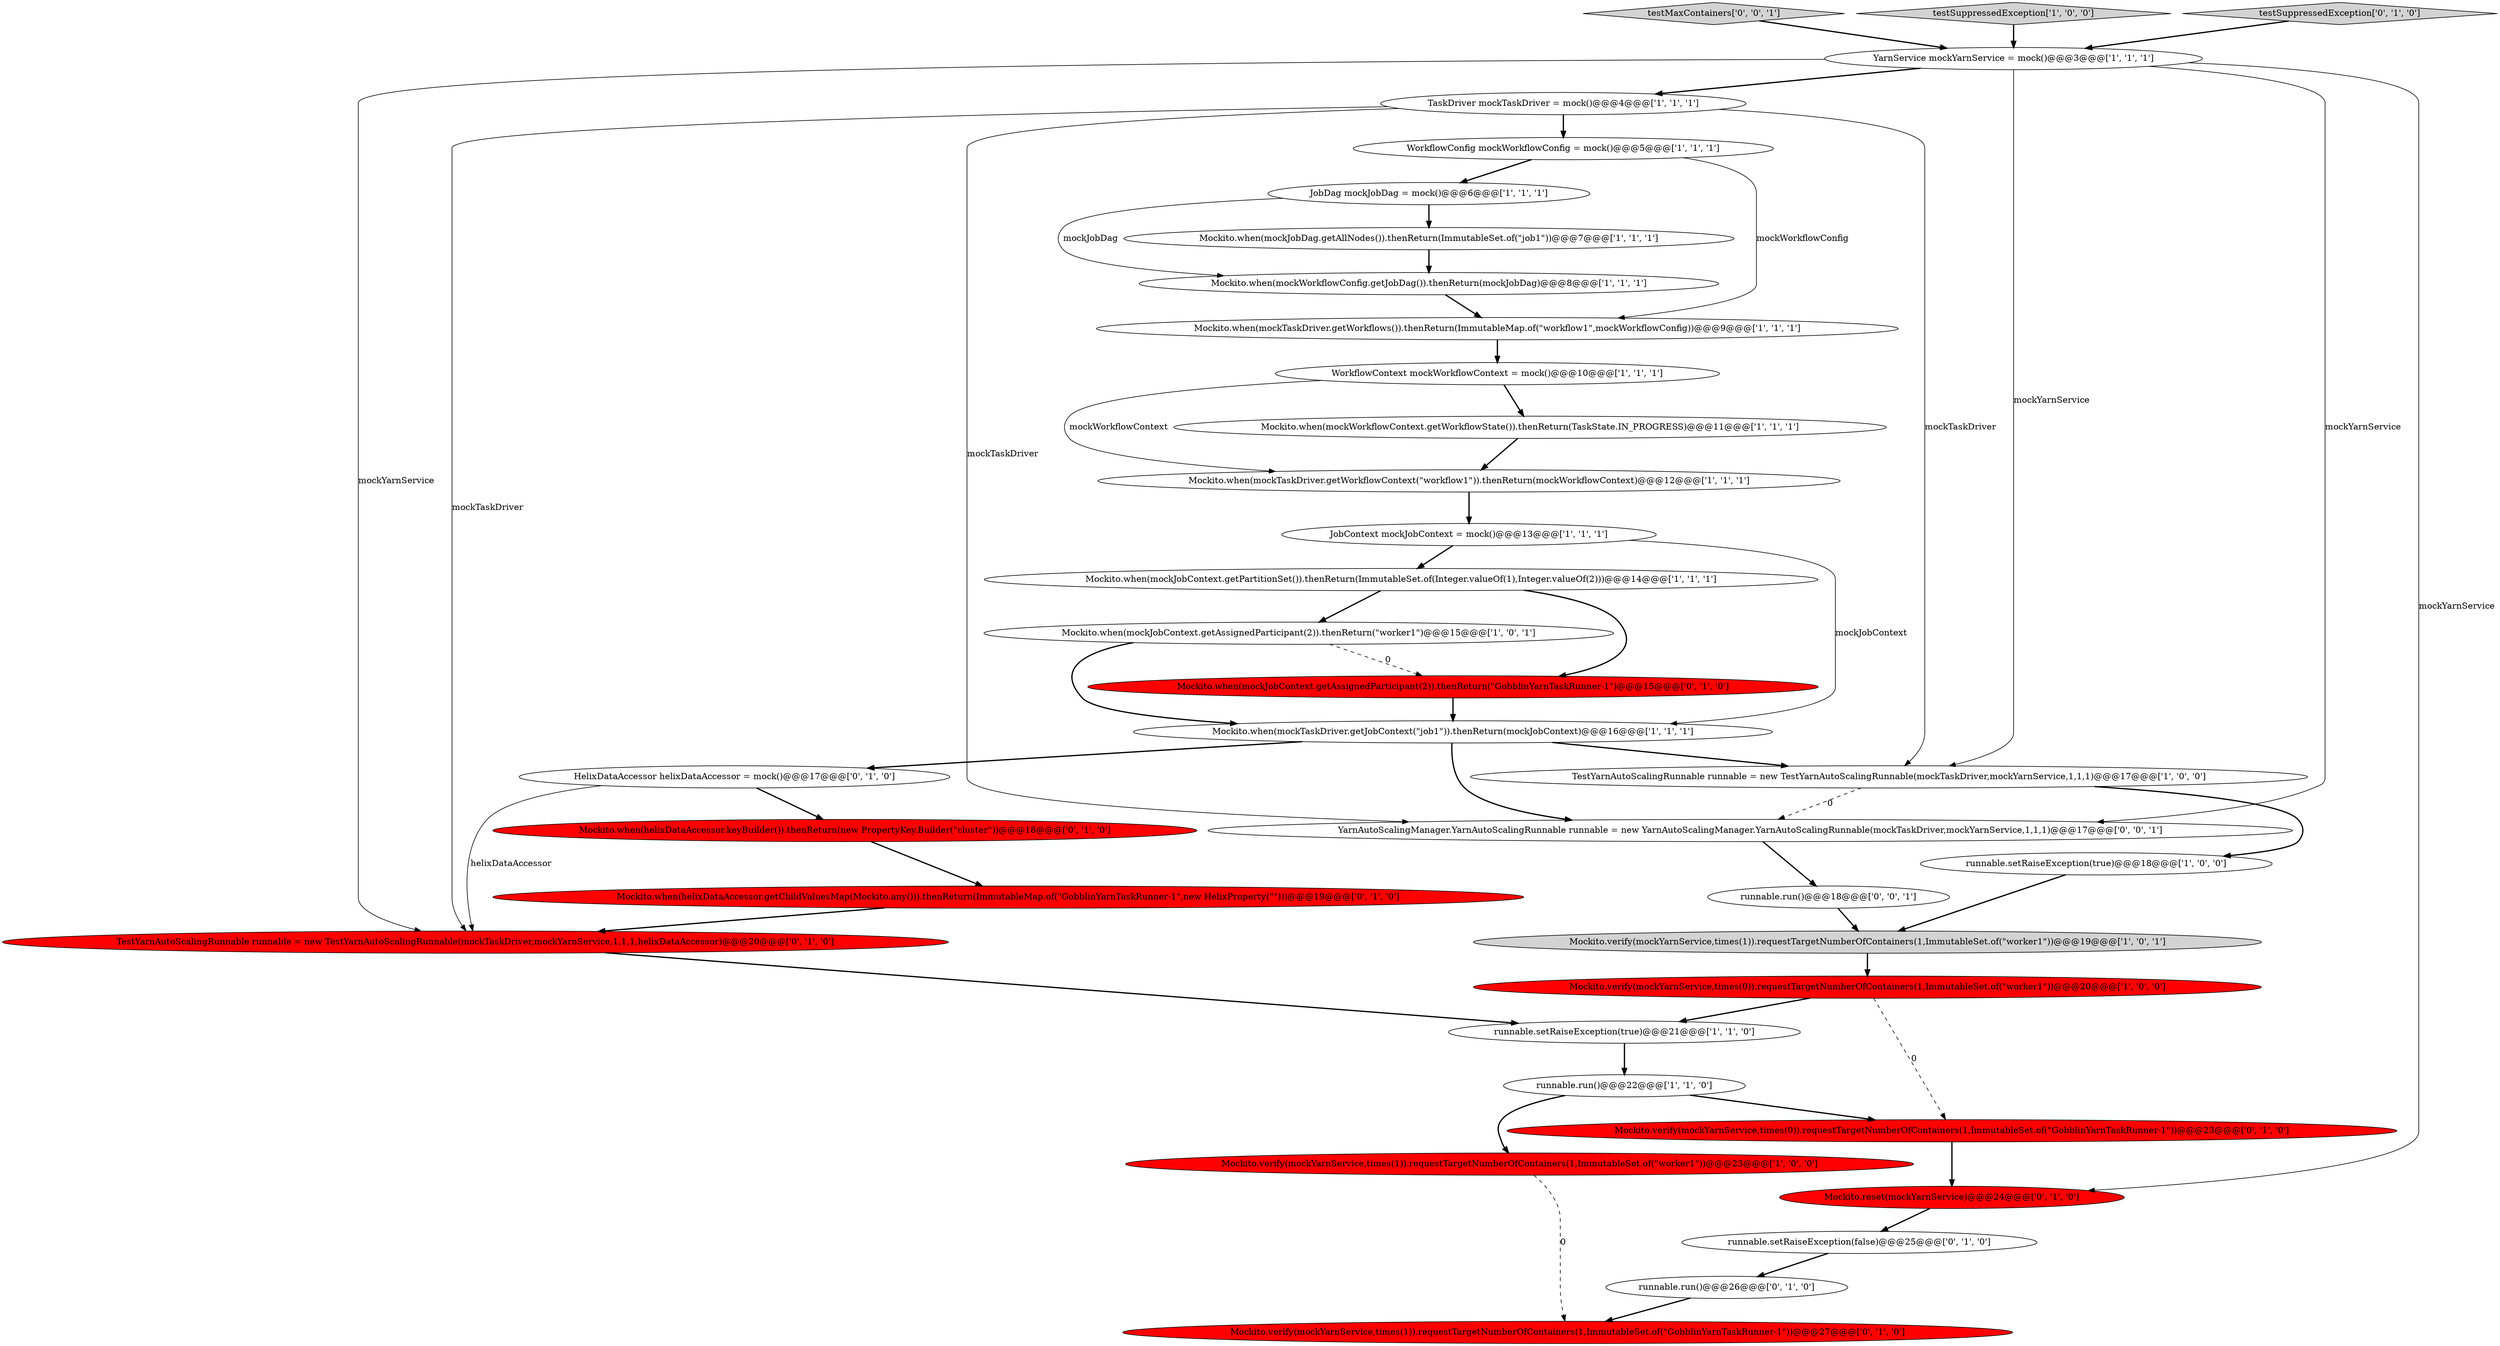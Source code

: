 digraph {
17 [style = filled, label = "WorkflowContext mockWorkflowContext = mock()@@@10@@@['1', '1', '1']", fillcolor = white, shape = ellipse image = "AAA0AAABBB1BBB"];
35 [style = filled, label = "testMaxContainers['0', '0', '1']", fillcolor = lightgray, shape = diamond image = "AAA0AAABBB3BBB"];
1 [style = filled, label = "JobContext mockJobContext = mock()@@@13@@@['1', '1', '1']", fillcolor = white, shape = ellipse image = "AAA0AAABBB1BBB"];
4 [style = filled, label = "YarnService mockYarnService = mock()@@@3@@@['1', '1', '1']", fillcolor = white, shape = ellipse image = "AAA0AAABBB1BBB"];
19 [style = filled, label = "TaskDriver mockTaskDriver = mock()@@@4@@@['1', '1', '1']", fillcolor = white, shape = ellipse image = "AAA0AAABBB1BBB"];
3 [style = filled, label = "Mockito.when(mockTaskDriver.getWorkflowContext(\"workflow1\")).thenReturn(mockWorkflowContext)@@@12@@@['1', '1', '1']", fillcolor = white, shape = ellipse image = "AAA0AAABBB1BBB"];
12 [style = filled, label = "testSuppressedException['1', '0', '0']", fillcolor = lightgray, shape = diamond image = "AAA0AAABBB1BBB"];
31 [style = filled, label = "runnable.setRaiseException(false)@@@25@@@['0', '1', '0']", fillcolor = white, shape = ellipse image = "AAA0AAABBB2BBB"];
21 [style = filled, label = "TestYarnAutoScalingRunnable runnable = new TestYarnAutoScalingRunnable(mockTaskDriver,mockYarnService,1,1,1)@@@17@@@['1', '0', '0']", fillcolor = white, shape = ellipse image = "AAA0AAABBB1BBB"];
28 [style = filled, label = "HelixDataAccessor helixDataAccessor = mock()@@@17@@@['0', '1', '0']", fillcolor = white, shape = ellipse image = "AAA0AAABBB2BBB"];
0 [style = filled, label = "Mockito.when(mockJobContext.getAssignedParticipant(2)).thenReturn(\"worker1\")@@@15@@@['1', '0', '1']", fillcolor = white, shape = ellipse image = "AAA0AAABBB1BBB"];
30 [style = filled, label = "Mockito.when(helixDataAccessor.getChildValuesMap(Mockito.any())).thenReturn(ImmutableMap.of(\"GobblinYarnTaskRunner-1\",new HelixProperty(\"\")))@@@19@@@['0', '1', '0']", fillcolor = red, shape = ellipse image = "AAA1AAABBB2BBB"];
9 [style = filled, label = "JobDag mockJobDag = mock()@@@6@@@['1', '1', '1']", fillcolor = white, shape = ellipse image = "AAA0AAABBB1BBB"];
15 [style = filled, label = "Mockito.when(mockTaskDriver.getJobContext(\"job1\")).thenReturn(mockJobContext)@@@16@@@['1', '1', '1']", fillcolor = white, shape = ellipse image = "AAA0AAABBB1BBB"];
24 [style = filled, label = "runnable.run()@@@26@@@['0', '1', '0']", fillcolor = white, shape = ellipse image = "AAA0AAABBB2BBB"];
32 [style = filled, label = "Mockito.when(mockJobContext.getAssignedParticipant(2)).thenReturn(\"GobblinYarnTaskRunner-1\")@@@15@@@['0', '1', '0']", fillcolor = red, shape = ellipse image = "AAA1AAABBB2BBB"];
33 [style = filled, label = "runnable.run()@@@18@@@['0', '0', '1']", fillcolor = white, shape = ellipse image = "AAA0AAABBB3BBB"];
23 [style = filled, label = "testSuppressedException['0', '1', '0']", fillcolor = lightgray, shape = diamond image = "AAA0AAABBB2BBB"];
27 [style = filled, label = "Mockito.when(helixDataAccessor.keyBuilder()).thenReturn(new PropertyKey.Builder(\"cluster\"))@@@18@@@['0', '1', '0']", fillcolor = red, shape = ellipse image = "AAA1AAABBB2BBB"];
20 [style = filled, label = "runnable.setRaiseException(true)@@@18@@@['1', '0', '0']", fillcolor = white, shape = ellipse image = "AAA0AAABBB1BBB"];
14 [style = filled, label = "Mockito.when(mockWorkflowConfig.getJobDag()).thenReturn(mockJobDag)@@@8@@@['1', '1', '1']", fillcolor = white, shape = ellipse image = "AAA0AAABBB1BBB"];
34 [style = filled, label = "YarnAutoScalingManager.YarnAutoScalingRunnable runnable = new YarnAutoScalingManager.YarnAutoScalingRunnable(mockTaskDriver,mockYarnService,1,1,1)@@@17@@@['0', '0', '1']", fillcolor = white, shape = ellipse image = "AAA0AAABBB3BBB"];
5 [style = filled, label = "Mockito.when(mockWorkflowContext.getWorkflowState()).thenReturn(TaskState.IN_PROGRESS)@@@11@@@['1', '1', '1']", fillcolor = white, shape = ellipse image = "AAA0AAABBB1BBB"];
16 [style = filled, label = "Mockito.when(mockJobDag.getAllNodes()).thenReturn(ImmutableSet.of(\"job1\"))@@@7@@@['1', '1', '1']", fillcolor = white, shape = ellipse image = "AAA0AAABBB1BBB"];
8 [style = filled, label = "runnable.run()@@@22@@@['1', '1', '0']", fillcolor = white, shape = ellipse image = "AAA0AAABBB1BBB"];
11 [style = filled, label = "Mockito.verify(mockYarnService,times(1)).requestTargetNumberOfContainers(1,ImmutableSet.of(\"worker1\"))@@@23@@@['1', '0', '0']", fillcolor = red, shape = ellipse image = "AAA1AAABBB1BBB"];
2 [style = filled, label = "runnable.setRaiseException(true)@@@21@@@['1', '1', '0']", fillcolor = white, shape = ellipse image = "AAA0AAABBB1BBB"];
13 [style = filled, label = "WorkflowConfig mockWorkflowConfig = mock()@@@5@@@['1', '1', '1']", fillcolor = white, shape = ellipse image = "AAA0AAABBB1BBB"];
25 [style = filled, label = "Mockito.reset(mockYarnService)@@@24@@@['0', '1', '0']", fillcolor = red, shape = ellipse image = "AAA1AAABBB2BBB"];
29 [style = filled, label = "Mockito.verify(mockYarnService,times(0)).requestTargetNumberOfContainers(1,ImmutableSet.of(\"GobblinYarnTaskRunner-1\"))@@@23@@@['0', '1', '0']", fillcolor = red, shape = ellipse image = "AAA1AAABBB2BBB"];
26 [style = filled, label = "Mockito.verify(mockYarnService,times(1)).requestTargetNumberOfContainers(1,ImmutableSet.of(\"GobblinYarnTaskRunner-1\"))@@@27@@@['0', '1', '0']", fillcolor = red, shape = ellipse image = "AAA1AAABBB2BBB"];
7 [style = filled, label = "Mockito.verify(mockYarnService,times(1)).requestTargetNumberOfContainers(1,ImmutableSet.of(\"worker1\"))@@@19@@@['1', '0', '1']", fillcolor = lightgray, shape = ellipse image = "AAA0AAABBB1BBB"];
10 [style = filled, label = "Mockito.verify(mockYarnService,times(0)).requestTargetNumberOfContainers(1,ImmutableSet.of(\"worker1\"))@@@20@@@['1', '0', '0']", fillcolor = red, shape = ellipse image = "AAA1AAABBB1BBB"];
22 [style = filled, label = "TestYarnAutoScalingRunnable runnable = new TestYarnAutoScalingRunnable(mockTaskDriver,mockYarnService,1,1,1,helixDataAccessor)@@@20@@@['0', '1', '0']", fillcolor = red, shape = ellipse image = "AAA1AAABBB2BBB"];
18 [style = filled, label = "Mockito.when(mockTaskDriver.getWorkflows()).thenReturn(ImmutableMap.of(\"workflow1\",mockWorkflowConfig))@@@9@@@['1', '1', '1']", fillcolor = white, shape = ellipse image = "AAA0AAABBB1BBB"];
6 [style = filled, label = "Mockito.when(mockJobContext.getPartitionSet()).thenReturn(ImmutableSet.of(Integer.valueOf(1),Integer.valueOf(2)))@@@14@@@['1', '1', '1']", fillcolor = white, shape = ellipse image = "AAA0AAABBB1BBB"];
6->32 [style = bold, label=""];
5->3 [style = bold, label=""];
33->7 [style = bold, label=""];
4->21 [style = solid, label="mockYarnService"];
4->34 [style = solid, label="mockYarnService"];
17->5 [style = bold, label=""];
30->22 [style = bold, label=""];
22->2 [style = bold, label=""];
19->22 [style = solid, label="mockTaskDriver"];
9->14 [style = solid, label="mockJobDag"];
3->1 [style = bold, label=""];
15->34 [style = bold, label=""];
21->34 [style = dashed, label="0"];
7->10 [style = bold, label=""];
15->21 [style = bold, label=""];
31->24 [style = bold, label=""];
27->30 [style = bold, label=""];
0->32 [style = dashed, label="0"];
34->33 [style = bold, label=""];
4->19 [style = bold, label=""];
11->26 [style = dashed, label="0"];
23->4 [style = bold, label=""];
18->17 [style = bold, label=""];
29->25 [style = bold, label=""];
6->0 [style = bold, label=""];
10->29 [style = dashed, label="0"];
35->4 [style = bold, label=""];
0->15 [style = bold, label=""];
9->16 [style = bold, label=""];
25->31 [style = bold, label=""];
28->22 [style = solid, label="helixDataAccessor"];
19->34 [style = solid, label="mockTaskDriver"];
24->26 [style = bold, label=""];
1->6 [style = bold, label=""];
1->15 [style = solid, label="mockJobContext"];
21->20 [style = bold, label=""];
19->13 [style = bold, label=""];
4->22 [style = solid, label="mockYarnService"];
12->4 [style = bold, label=""];
15->28 [style = bold, label=""];
4->25 [style = solid, label="mockYarnService"];
17->3 [style = solid, label="mockWorkflowContext"];
32->15 [style = bold, label=""];
16->14 [style = bold, label=""];
14->18 [style = bold, label=""];
10->2 [style = bold, label=""];
19->21 [style = solid, label="mockTaskDriver"];
13->9 [style = bold, label=""];
28->27 [style = bold, label=""];
20->7 [style = bold, label=""];
8->11 [style = bold, label=""];
8->29 [style = bold, label=""];
2->8 [style = bold, label=""];
13->18 [style = solid, label="mockWorkflowConfig"];
}
